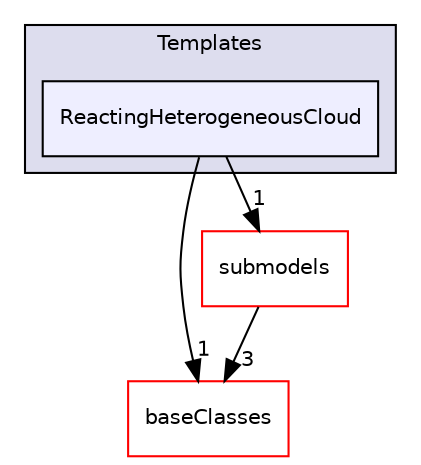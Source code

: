 digraph "src/lagrangian/intermediate/clouds/Templates/ReactingHeterogeneousCloud" {
  bgcolor=transparent;
  compound=true
  node [ fontsize="10", fontname="Helvetica"];
  edge [ labelfontsize="10", labelfontname="Helvetica"];
  subgraph clusterdir_f332ac72f0d3698ba18c2dc3cab43221 {
    graph [ bgcolor="#ddddee", pencolor="black", label="Templates" fontname="Helvetica", fontsize="10", URL="dir_f332ac72f0d3698ba18c2dc3cab43221.html"]
  dir_9ac0f1ba764915149099b3bef9cd4187 [shape=box, label="ReactingHeterogeneousCloud", style="filled", fillcolor="#eeeeff", pencolor="black", URL="dir_9ac0f1ba764915149099b3bef9cd4187.html"];
  }
  dir_8406eabe9caa8508b9c075038a008bd7 [shape=box label="baseClasses" color="red" URL="dir_8406eabe9caa8508b9c075038a008bd7.html"];
  dir_825de5f87f0ef3ae7d76ccd6a5458244 [shape=box label="submodels" color="red" URL="dir_825de5f87f0ef3ae7d76ccd6a5458244.html"];
  dir_9ac0f1ba764915149099b3bef9cd4187->dir_8406eabe9caa8508b9c075038a008bd7 [headlabel="1", labeldistance=1.5 headhref="dir_001594_001574.html"];
  dir_9ac0f1ba764915149099b3bef9cd4187->dir_825de5f87f0ef3ae7d76ccd6a5458244 [headlabel="1", labeldistance=1.5 headhref="dir_001594_001527.html"];
  dir_825de5f87f0ef3ae7d76ccd6a5458244->dir_8406eabe9caa8508b9c075038a008bd7 [headlabel="3", labeldistance=1.5 headhref="dir_001527_001574.html"];
}
